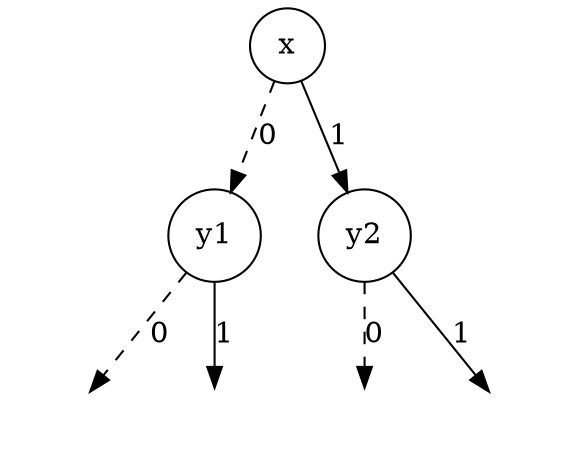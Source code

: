 digraph G {

x [label=x, shape=circle]
y1 [label=y1, shape=circle]
y2 [label=y2, shape=circle]
w1 [style=invis]
w2 [style=invis]
w3 [style=invis]
w4 [style=invis]

x->y1 [label=0, style=dashed]
x->y2 [label=1, style=solid]
y1->w1 [label=0, style=dashed]
y1->w2 [label=1, style=solid]
y2->w3 [label=0, style=dashed]
y2->w4 [label=1, style=solid]
}
